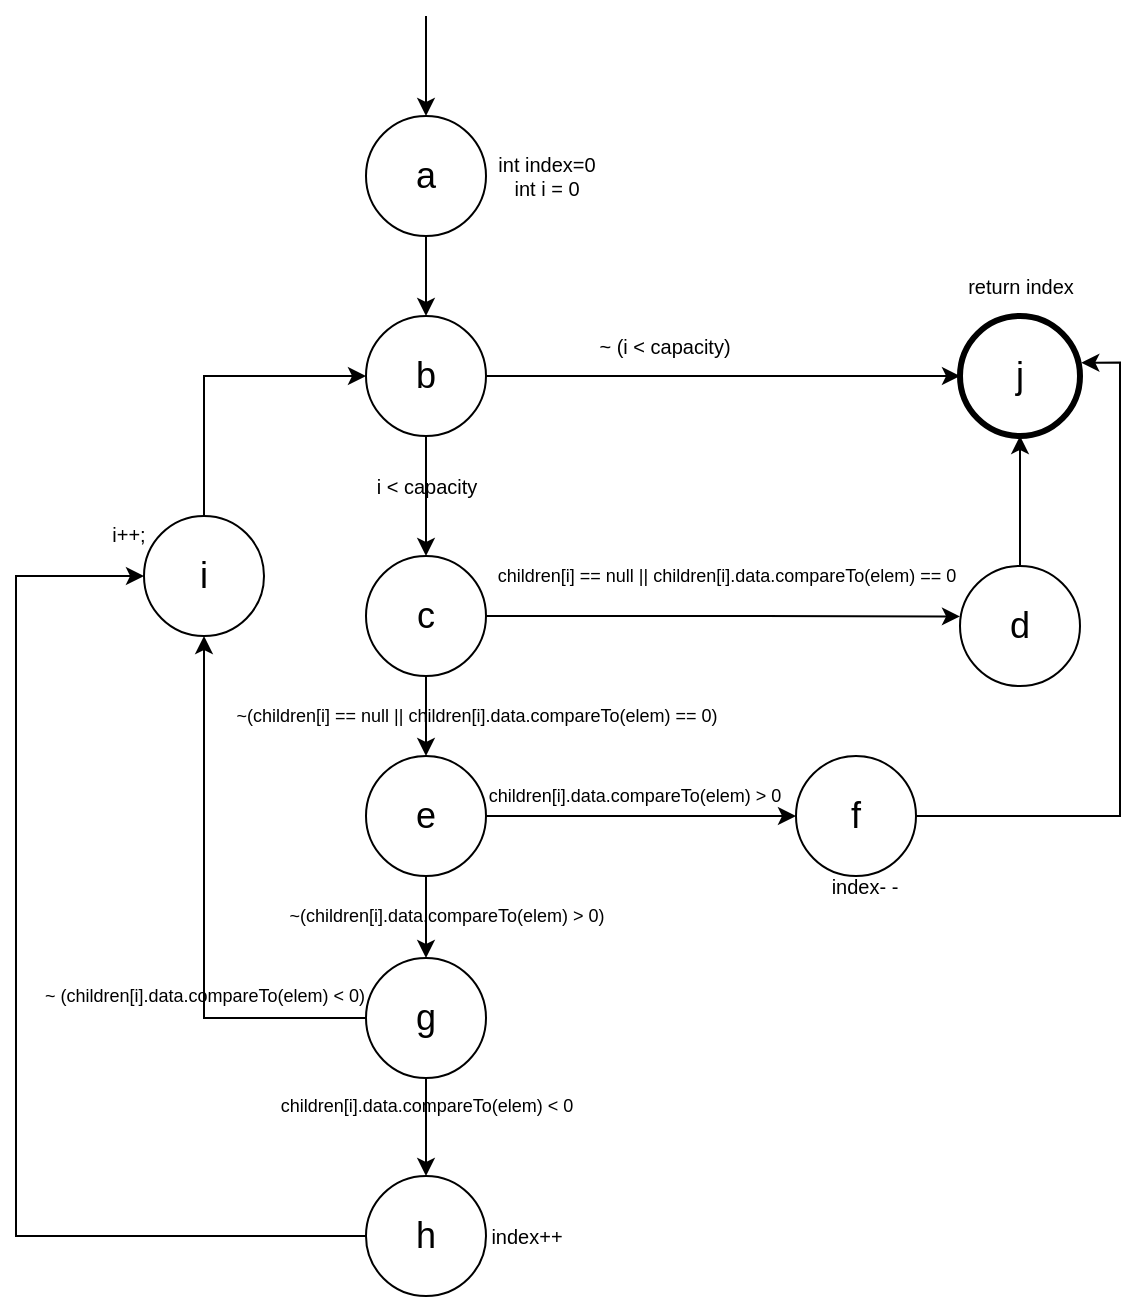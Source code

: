 <mxfile version="24.2.1" type="device">
  <diagram name="Página-1" id="mGlQKVaBZmDL-IWQtEpc">
    <mxGraphModel dx="712" dy="770" grid="1" gridSize="10" guides="1" tooltips="1" connect="1" arrows="1" fold="1" page="1" pageScale="1" pageWidth="827" pageHeight="1169" math="0" shadow="0">
      <root>
        <mxCell id="0" />
        <mxCell id="1" parent="0" />
        <mxCell id="Ee-kXMiCG1DYRKx6BbJl-7" style="edgeStyle=orthogonalEdgeStyle;rounded=0;orthogonalLoop=1;jettySize=auto;html=1;entryX=0.5;entryY=0;entryDx=0;entryDy=0;" parent="1" source="Ee-kXMiCG1DYRKx6BbJl-1" target="Ee-kXMiCG1DYRKx6BbJl-3" edge="1">
          <mxGeometry relative="1" as="geometry" />
        </mxCell>
        <mxCell id="Ee-kXMiCG1DYRKx6BbJl-1" value="a" style="ellipse;whiteSpace=wrap;html=1;aspect=fixed;fontSize=18;" parent="1" vertex="1">
          <mxGeometry x="325" y="100" width="60" height="60" as="geometry" />
        </mxCell>
        <mxCell id="Ee-kXMiCG1DYRKx6BbJl-2" value="" style="endArrow=classic;html=1;rounded=0;entryX=0.5;entryY=0;entryDx=0;entryDy=0;" parent="1" target="Ee-kXMiCG1DYRKx6BbJl-1" edge="1">
          <mxGeometry width="50" height="50" relative="1" as="geometry">
            <mxPoint x="355" y="50" as="sourcePoint" />
            <mxPoint x="410" as="targetPoint" />
          </mxGeometry>
        </mxCell>
        <mxCell id="Ee-kXMiCG1DYRKx6BbJl-10" style="edgeStyle=orthogonalEdgeStyle;rounded=0;orthogonalLoop=1;jettySize=auto;html=1;" parent="1" source="Ee-kXMiCG1DYRKx6BbJl-3" edge="1">
          <mxGeometry relative="1" as="geometry">
            <mxPoint x="355" y="320" as="targetPoint" />
          </mxGeometry>
        </mxCell>
        <mxCell id="Ee-kXMiCG1DYRKx6BbJl-39" style="edgeStyle=orthogonalEdgeStyle;rounded=0;orthogonalLoop=1;jettySize=auto;html=1;exitX=1;exitY=0.5;exitDx=0;exitDy=0;entryX=0;entryY=0.5;entryDx=0;entryDy=0;" parent="1" source="Ee-kXMiCG1DYRKx6BbJl-3" target="Ee-kXMiCG1DYRKx6BbJl-35" edge="1">
          <mxGeometry relative="1" as="geometry" />
        </mxCell>
        <mxCell id="Ee-kXMiCG1DYRKx6BbJl-3" value="b" style="ellipse;whiteSpace=wrap;html=1;aspect=fixed;fontSize=18;" parent="1" vertex="1">
          <mxGeometry x="325" y="200" width="60" height="60" as="geometry" />
        </mxCell>
        <mxCell id="Ee-kXMiCG1DYRKx6BbJl-4" value="int index=0&lt;div&gt;int i = 0&lt;/div&gt;" style="text;html=1;align=center;verticalAlign=middle;resizable=0;points=[];autosize=1;strokeColor=none;fillColor=none;fontSize=10;" parent="1" vertex="1">
          <mxGeometry x="375" y="110" width="80" height="40" as="geometry" />
        </mxCell>
        <mxCell id="Ee-kXMiCG1DYRKx6BbJl-8" value="i &amp;lt; capacity" style="text;html=1;align=center;verticalAlign=middle;resizable=0;points=[];autosize=1;strokeColor=none;fillColor=none;fontSize=10;" parent="1" vertex="1">
          <mxGeometry x="315" y="270" width="80" height="30" as="geometry" />
        </mxCell>
        <mxCell id="Ee-kXMiCG1DYRKx6BbJl-19" style="edgeStyle=orthogonalEdgeStyle;rounded=0;orthogonalLoop=1;jettySize=auto;html=1;exitX=0.5;exitY=1;exitDx=0;exitDy=0;entryX=0.5;entryY=0;entryDx=0;entryDy=0;" parent="1" source="Ee-kXMiCG1DYRKx6BbJl-11" target="Ee-kXMiCG1DYRKx6BbJl-21" edge="1">
          <mxGeometry relative="1" as="geometry">
            <mxPoint x="355.2" y="460" as="targetPoint" />
          </mxGeometry>
        </mxCell>
        <mxCell id="Ee-kXMiCG1DYRKx6BbJl-11" value="c" style="ellipse;whiteSpace=wrap;html=1;aspect=fixed;fontSize=18;" parent="1" vertex="1">
          <mxGeometry x="325" y="320" width="60" height="60" as="geometry" />
        </mxCell>
        <mxCell id="Ee-kXMiCG1DYRKx6BbJl-37" style="edgeStyle=orthogonalEdgeStyle;rounded=0;orthogonalLoop=1;jettySize=auto;html=1;entryX=0.5;entryY=1;entryDx=0;entryDy=0;" parent="1" source="Ee-kXMiCG1DYRKx6BbJl-13" target="Ee-kXMiCG1DYRKx6BbJl-35" edge="1">
          <mxGeometry relative="1" as="geometry" />
        </mxCell>
        <mxCell id="Ee-kXMiCG1DYRKx6BbJl-13" value="d" style="ellipse;whiteSpace=wrap;html=1;aspect=fixed;fontSize=18;" parent="1" vertex="1">
          <mxGeometry x="622" y="325" width="60" height="60" as="geometry" />
        </mxCell>
        <mxCell id="Ee-kXMiCG1DYRKx6BbJl-14" value="children[i] == null || children[i].data.compareTo(elem) == 0" style="text;html=1;align=center;verticalAlign=middle;resizable=0;points=[];autosize=1;strokeColor=none;fillColor=none;fontSize=9;" parent="1" vertex="1">
          <mxGeometry x="375" y="320" width="260" height="20" as="geometry" />
        </mxCell>
        <mxCell id="Ee-kXMiCG1DYRKx6BbJl-16" style="edgeStyle=orthogonalEdgeStyle;rounded=0;orthogonalLoop=1;jettySize=auto;html=1;exitX=1;exitY=0.5;exitDx=0;exitDy=0;entryX=0;entryY=0.42;entryDx=0;entryDy=0;entryPerimeter=0;" parent="1" source="Ee-kXMiCG1DYRKx6BbJl-11" target="Ee-kXMiCG1DYRKx6BbJl-13" edge="1">
          <mxGeometry relative="1" as="geometry" />
        </mxCell>
        <mxCell id="Ee-kXMiCG1DYRKx6BbJl-20" value="~(children[i] == null || children[i].data.compareTo(elem) == 0)" style="text;html=1;align=center;verticalAlign=middle;resizable=0;points=[];autosize=1;strokeColor=none;fillColor=none;fontSize=9;" parent="1" vertex="1">
          <mxGeometry x="245" y="390" width="270" height="20" as="geometry" />
        </mxCell>
        <mxCell id="Ee-kXMiCG1DYRKx6BbJl-24" style="edgeStyle=orthogonalEdgeStyle;rounded=0;orthogonalLoop=1;jettySize=auto;html=1;entryX=0;entryY=0.5;entryDx=0;entryDy=0;" parent="1" source="Ee-kXMiCG1DYRKx6BbJl-21" target="Ee-kXMiCG1DYRKx6BbJl-22" edge="1">
          <mxGeometry relative="1" as="geometry" />
        </mxCell>
        <mxCell id="Ee-kXMiCG1DYRKx6BbJl-31" style="edgeStyle=orthogonalEdgeStyle;rounded=0;orthogonalLoop=1;jettySize=auto;html=1;entryX=0.5;entryY=0;entryDx=0;entryDy=0;" parent="1" source="Ee-kXMiCG1DYRKx6BbJl-21" target="Ee-kXMiCG1DYRKx6BbJl-30" edge="1">
          <mxGeometry relative="1" as="geometry" />
        </mxCell>
        <mxCell id="Ee-kXMiCG1DYRKx6BbJl-21" value="e" style="ellipse;whiteSpace=wrap;html=1;aspect=fixed;fontSize=18;" parent="1" vertex="1">
          <mxGeometry x="325" y="420" width="60" height="60" as="geometry" />
        </mxCell>
        <mxCell id="Ee-kXMiCG1DYRKx6BbJl-22" value="f" style="ellipse;whiteSpace=wrap;html=1;aspect=fixed;fontSize=18;" parent="1" vertex="1">
          <mxGeometry x="540" y="420" width="60" height="60" as="geometry" />
        </mxCell>
        <mxCell id="Ee-kXMiCG1DYRKx6BbJl-23" value="children[i].data.compareTo(elem) &amp;gt;&lt;span style=&quot;background-color: initial;&quot;&gt;&amp;nbsp;0&lt;/span&gt;" style="text;html=1;align=center;verticalAlign=middle;resizable=0;points=[];autosize=1;strokeColor=none;fillColor=none;fontSize=9;" parent="1" vertex="1">
          <mxGeometry x="374" y="430" width="170" height="20" as="geometry" />
        </mxCell>
        <mxCell id="Ee-kXMiCG1DYRKx6BbJl-26" value="index- -" style="text;html=1;align=center;verticalAlign=middle;resizable=0;points=[];autosize=1;strokeColor=none;fillColor=none;fontSize=10;" parent="1" vertex="1">
          <mxGeometry x="544" y="470" width="60" height="30" as="geometry" />
        </mxCell>
        <mxCell id="Ee-kXMiCG1DYRKx6BbJl-29" value="~(children[i].data.compareTo(elem) &amp;gt;&lt;span style=&quot;background-color: initial;&quot;&gt;&amp;nbsp;0)&lt;/span&gt;" style="text;html=1;align=center;verticalAlign=middle;resizable=0;points=[];autosize=1;strokeColor=none;fillColor=none;fontSize=9;" parent="1" vertex="1">
          <mxGeometry x="270" y="490" width="190" height="20" as="geometry" />
        </mxCell>
        <mxCell id="Ee-kXMiCG1DYRKx6BbJl-42" style="edgeStyle=orthogonalEdgeStyle;rounded=0;orthogonalLoop=1;jettySize=auto;html=1;" parent="1" source="Ee-kXMiCG1DYRKx6BbJl-30" edge="1">
          <mxGeometry relative="1" as="geometry">
            <mxPoint x="355" y="630" as="targetPoint" />
          </mxGeometry>
        </mxCell>
        <mxCell id="Ee-kXMiCG1DYRKx6BbJl-30" value="g" style="ellipse;whiteSpace=wrap;html=1;aspect=fixed;fontSize=18;" parent="1" vertex="1">
          <mxGeometry x="325" y="521" width="60" height="60" as="geometry" />
        </mxCell>
        <mxCell id="Ee-kXMiCG1DYRKx6BbJl-35" value="j" style="ellipse;whiteSpace=wrap;html=1;aspect=fixed;fontSize=18;strokeWidth=3;" parent="1" vertex="1">
          <mxGeometry x="622" y="200" width="60" height="60" as="geometry" />
        </mxCell>
        <mxCell id="Ee-kXMiCG1DYRKx6BbJl-38" style="edgeStyle=orthogonalEdgeStyle;rounded=0;orthogonalLoop=1;jettySize=auto;html=1;entryX=1.011;entryY=0.389;entryDx=0;entryDy=0;entryPerimeter=0;" parent="1" source="Ee-kXMiCG1DYRKx6BbJl-22" target="Ee-kXMiCG1DYRKx6BbJl-35" edge="1">
          <mxGeometry relative="1" as="geometry" />
        </mxCell>
        <mxCell id="Ee-kXMiCG1DYRKx6BbJl-40" value="~ (i &amp;lt; capacity)" style="text;html=1;align=center;verticalAlign=middle;resizable=0;points=[];autosize=1;strokeColor=none;fillColor=none;fontSize=10;" parent="1" vertex="1">
          <mxGeometry x="429" y="200" width="90" height="30" as="geometry" />
        </mxCell>
        <mxCell id="Ee-kXMiCG1DYRKx6BbJl-41" value="return index" style="text;html=1;align=center;verticalAlign=middle;resizable=0;points=[];autosize=1;strokeColor=none;fillColor=none;fontSize=10;" parent="1" vertex="1">
          <mxGeometry x="612" y="170" width="80" height="30" as="geometry" />
        </mxCell>
        <mxCell id="Ee-kXMiCG1DYRKx6BbJl-44" value="children[i].data.compareTo(elem) &amp;lt;&lt;span style=&quot;background-color: initial;&quot;&gt;&amp;nbsp;0&lt;/span&gt;" style="text;html=1;align=center;verticalAlign=middle;resizable=0;points=[];autosize=1;strokeColor=none;fillColor=none;fontSize=9;" parent="1" vertex="1">
          <mxGeometry x="270" y="585" width="170" height="20" as="geometry" />
        </mxCell>
        <mxCell id="Ee-kXMiCG1DYRKx6BbJl-45" value="h" style="ellipse;whiteSpace=wrap;html=1;aspect=fixed;fontSize=18;" parent="1" vertex="1">
          <mxGeometry x="325" y="630" width="60" height="60" as="geometry" />
        </mxCell>
        <mxCell id="Ee-kXMiCG1DYRKx6BbJl-46" value="index++" style="text;html=1;align=center;verticalAlign=middle;resizable=0;points=[];autosize=1;strokeColor=none;fillColor=none;fontSize=10;" parent="1" vertex="1">
          <mxGeometry x="375" y="645" width="60" height="30" as="geometry" />
        </mxCell>
        <mxCell id="Ee-kXMiCG1DYRKx6BbJl-48" style="edgeStyle=orthogonalEdgeStyle;rounded=0;orthogonalLoop=1;jettySize=auto;html=1;entryX=0.5;entryY=1;entryDx=0;entryDy=0;" parent="1" source="Ee-kXMiCG1DYRKx6BbJl-30" target="Ntrnx4J6Spr9A9j1ll1D-1" edge="1">
          <mxGeometry relative="1" as="geometry">
            <Array as="points">
              <mxPoint x="244" y="551" />
            </Array>
          </mxGeometry>
        </mxCell>
        <mxCell id="Ee-kXMiCG1DYRKx6BbJl-49" value="~ (children[i].data.compareTo(elem) &amp;lt;&lt;span style=&quot;background-color: initial;&quot;&gt;&amp;nbsp;0)&lt;/span&gt;" style="text;html=1;align=center;verticalAlign=middle;resizable=0;points=[];autosize=1;strokeColor=none;fillColor=none;fontSize=9;" parent="1" vertex="1">
          <mxGeometry x="149" y="530" width="190" height="20" as="geometry" />
        </mxCell>
        <mxCell id="Ntrnx4J6Spr9A9j1ll1D-4" style="edgeStyle=orthogonalEdgeStyle;rounded=0;orthogonalLoop=1;jettySize=auto;html=1;exitX=0.5;exitY=0;exitDx=0;exitDy=0;entryX=0;entryY=0.5;entryDx=0;entryDy=0;" parent="1" source="Ntrnx4J6Spr9A9j1ll1D-1" target="Ee-kXMiCG1DYRKx6BbJl-3" edge="1">
          <mxGeometry relative="1" as="geometry" />
        </mxCell>
        <mxCell id="Ntrnx4J6Spr9A9j1ll1D-1" value="i" style="ellipse;whiteSpace=wrap;html=1;aspect=fixed;fontSize=18;" parent="1" vertex="1">
          <mxGeometry x="214" y="300" width="60" height="60" as="geometry" />
        </mxCell>
        <mxCell id="Ntrnx4J6Spr9A9j1ll1D-2" value="i++;" style="text;html=1;align=center;verticalAlign=middle;resizable=0;points=[];autosize=1;strokeColor=none;fillColor=none;fontSize=10;" parent="1" vertex="1">
          <mxGeometry x="186" y="294" width="40" height="30" as="geometry" />
        </mxCell>
        <mxCell id="Ntrnx4J6Spr9A9j1ll1D-3" style="edgeStyle=orthogonalEdgeStyle;rounded=0;orthogonalLoop=1;jettySize=auto;html=1;exitX=0;exitY=0.5;exitDx=0;exitDy=0;entryX=0;entryY=0.5;entryDx=0;entryDy=0;" parent="1" source="Ee-kXMiCG1DYRKx6BbJl-45" edge="1" target="Ntrnx4J6Spr9A9j1ll1D-1">
          <mxGeometry relative="1" as="geometry">
            <mxPoint x="230" y="360" as="targetPoint" />
            <Array as="points">
              <mxPoint x="150" y="660" />
              <mxPoint x="150" y="330" />
            </Array>
          </mxGeometry>
        </mxCell>
      </root>
    </mxGraphModel>
  </diagram>
</mxfile>
